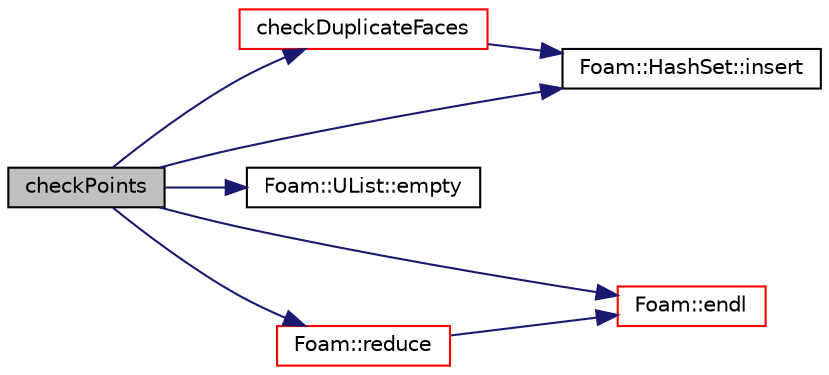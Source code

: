 digraph "checkPoints"
{
  bgcolor="transparent";
  edge [fontname="Helvetica",fontsize="10",labelfontname="Helvetica",labelfontsize="10"];
  node [fontname="Helvetica",fontsize="10",shape=record];
  rankdir="LR";
  Node40930 [label="checkPoints",height=0.2,width=0.4,color="black", fillcolor="grey75", style="filled", fontcolor="black"];
  Node40930 -> Node40931 [color="midnightblue",fontsize="10",style="solid",fontname="Helvetica"];
  Node40931 [label="checkDuplicateFaces",height=0.2,width=0.4,color="red",URL="$a28685.html#a95aa8d4ce3fe46e64fef2c430edb845b",tooltip="Check if all points on face are shared with another face. "];
  Node40931 -> Node41239 [color="midnightblue",fontsize="10",style="solid",fontname="Helvetica"];
  Node41239 [label="Foam::HashSet::insert",height=0.2,width=0.4,color="black",URL="$a26829.html#a49f0753d9652681fc3a81f59951a0ad7",tooltip="Insert a new entry. "];
  Node40930 -> Node41006 [color="midnightblue",fontsize="10",style="solid",fontname="Helvetica"];
  Node41006 [label="Foam::UList::empty",height=0.2,width=0.4,color="black",URL="$a26837.html#a644718bb2fb240de962dc3c9a1fdf0dc",tooltip="Return true if the UList is empty (ie, size() is zero) "];
  Node40930 -> Node40934 [color="midnightblue",fontsize="10",style="solid",fontname="Helvetica"];
  Node40934 [label="Foam::endl",height=0.2,width=0.4,color="red",URL="$a21851.html#a2db8fe02a0d3909e9351bb4275b23ce4",tooltip="Add newline and flush stream. "];
  Node40930 -> Node41239 [color="midnightblue",fontsize="10",style="solid",fontname="Helvetica"];
  Node40930 -> Node40947 [color="midnightblue",fontsize="10",style="solid",fontname="Helvetica"];
  Node40947 [label="Foam::reduce",height=0.2,width=0.4,color="red",URL="$a21851.html#a7ffd6af4acc2eb9ba72ee296b5ecda23"];
  Node40947 -> Node40934 [color="midnightblue",fontsize="10",style="solid",fontname="Helvetica"];
}
